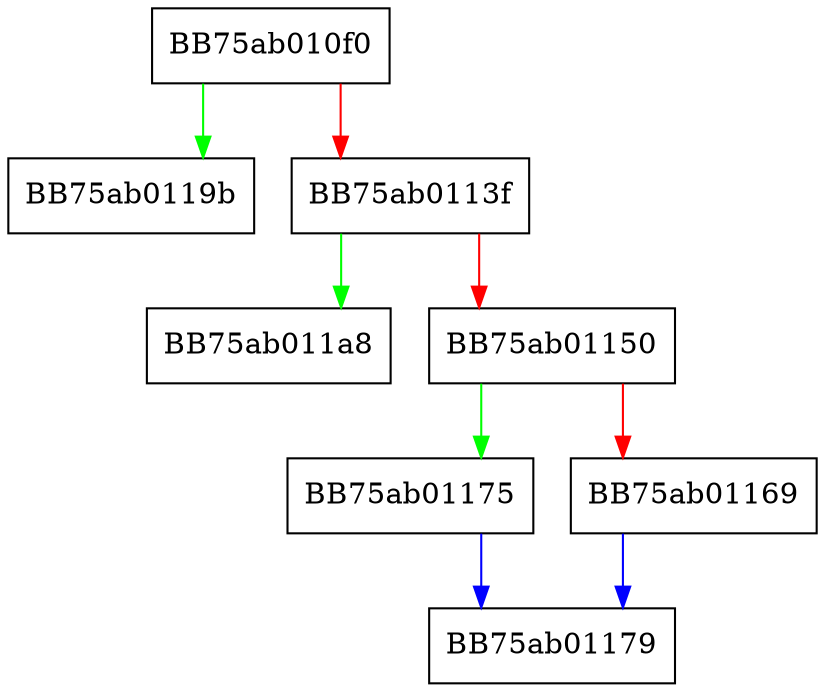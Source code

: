 digraph bm_lua_api_GetProcAddress {
  node [shape="box"];
  graph [splines=ortho];
  BB75ab010f0 -> BB75ab0119b [color="green"];
  BB75ab010f0 -> BB75ab0113f [color="red"];
  BB75ab0113f -> BB75ab011a8 [color="green"];
  BB75ab0113f -> BB75ab01150 [color="red"];
  BB75ab01150 -> BB75ab01175 [color="green"];
  BB75ab01150 -> BB75ab01169 [color="red"];
  BB75ab01169 -> BB75ab01179 [color="blue"];
  BB75ab01175 -> BB75ab01179 [color="blue"];
}